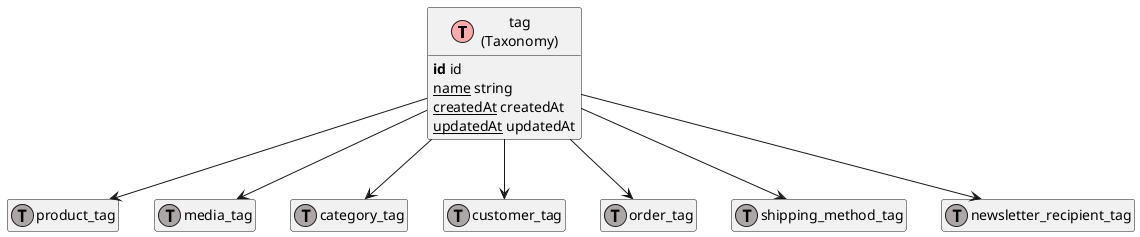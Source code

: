 @startuml
' uncomment the line below if you're using computer with a retina display
' skinparam dpi 300
!define Table(name,desc) class name as "desc" << (T,#FFAAAA) >>
!define ForeignTable(name,desc) class name as "desc" << (T,#ada6a6) >>
!define TranslationTable(name,desc) class name as "desc" << (I,#4286f4) >>
' we use bold for primary key
' green color for unique
' and underscore for not_null
!define primary_key(x) <b>x</b>
!define unique(x) <color:green>x</color>
!define not_null(x) <u>x</u>
' other tags available:
' <i></i>
' <back:COLOR></color>, where color is a color name or html color code
' (#FFAACC)
' see: http://plantuml.com/classes.html#More
hide methods
hide stereotypes
hide empty members
skinparam backgroundColor #FFFFFF

' entities

Table(ShopwareCoreSystemTagTagDefinition, "tag\n(Taxonomy)") {
   primary_key(id) id
   not_null(name) string
   not_null(createdAt) createdAt
   not_null(updatedAt) updatedAt
}
ForeignTable(ShopwareCoreContentProductAggregateProductTagProductTagDefinition, "product_tag") {
}
ForeignTable(ShopwareCoreContentMediaAggregateMediaTagMediaTagDefinition, "media_tag") {
}
ForeignTable(ShopwareCoreContentCategoryAggregateCategoryTagCategoryTagDefinition, "category_tag") {
}
ForeignTable(ShopwareCoreCheckoutCustomerAggregateCustomerTagCustomerTagDefinition, "customer_tag") {
}
ForeignTable(ShopwareCoreCheckoutOrderAggregateOrderTagOrderTagDefinition, "order_tag") {
}
ForeignTable(ShopwareCoreCheckoutShippingAggregateShippingMethodTagShippingMethodTagDefinition, "shipping_method_tag") {
}
ForeignTable(ShopwareCoreContentNewsletterAggregateNewsletterRecipientTagNewsletterRecipientTagDefinition, "newsletter_recipient_tag") {
}

' relationshipd

ShopwareCoreSystemTagTagDefinition --> ShopwareCoreContentProductAggregateProductTagProductTagDefinition
ShopwareCoreSystemTagTagDefinition --> ShopwareCoreContentMediaAggregateMediaTagMediaTagDefinition
ShopwareCoreSystemTagTagDefinition --> ShopwareCoreContentCategoryAggregateCategoryTagCategoryTagDefinition
ShopwareCoreSystemTagTagDefinition --> ShopwareCoreCheckoutCustomerAggregateCustomerTagCustomerTagDefinition
ShopwareCoreSystemTagTagDefinition --> ShopwareCoreCheckoutOrderAggregateOrderTagOrderTagDefinition
ShopwareCoreSystemTagTagDefinition --> ShopwareCoreCheckoutShippingAggregateShippingMethodTagShippingMethodTagDefinition
ShopwareCoreSystemTagTagDefinition --> ShopwareCoreContentNewsletterAggregateNewsletterRecipientTagNewsletterRecipientTagDefinition
@enduml
